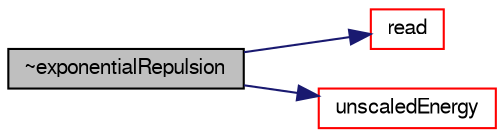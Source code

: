digraph "~exponentialRepulsion"
{
  bgcolor="transparent";
  edge [fontname="FreeSans",fontsize="10",labelfontname="FreeSans",labelfontsize="10"];
  node [fontname="FreeSans",fontsize="10",shape=record];
  rankdir="LR";
  Node2 [label="~exponentialRepulsion",height=0.2,width=0.4,color="black", fillcolor="grey75", style="filled", fontcolor="black"];
  Node2 -> Node3 [color="midnightblue",fontsize="10",style="solid",fontname="FreeSans"];
  Node3 [label="read",height=0.2,width=0.4,color="red",URL="$a24458.html#a646f6b9e314f4e96310c6291a2be3579",tooltip="Read dictionary. "];
  Node2 -> Node307 [color="midnightblue",fontsize="10",style="solid",fontname="FreeSans"];
  Node307 [label="unscaledEnergy",height=0.2,width=0.4,color="red",URL="$a24458.html#a83578b87f1b5c24f33e63b3327599dff"];
}
